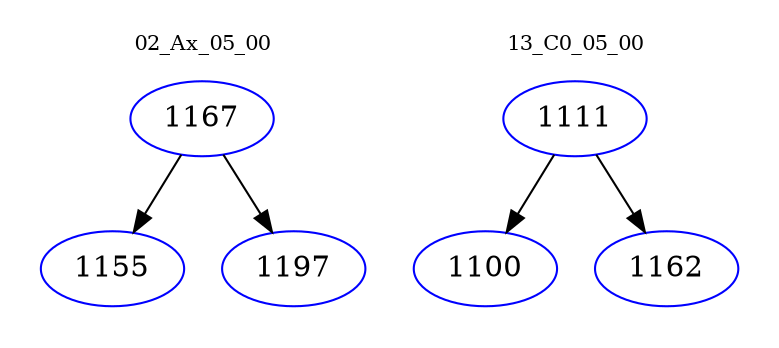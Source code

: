 digraph{
subgraph cluster_0 {
color = white
label = "02_Ax_05_00";
fontsize=10;
T0_1167 [label="1167", color="blue"]
T0_1167 -> T0_1155 [color="black"]
T0_1155 [label="1155", color="blue"]
T0_1167 -> T0_1197 [color="black"]
T0_1197 [label="1197", color="blue"]
}
subgraph cluster_1 {
color = white
label = "13_C0_05_00";
fontsize=10;
T1_1111 [label="1111", color="blue"]
T1_1111 -> T1_1100 [color="black"]
T1_1100 [label="1100", color="blue"]
T1_1111 -> T1_1162 [color="black"]
T1_1162 [label="1162", color="blue"]
}
}
